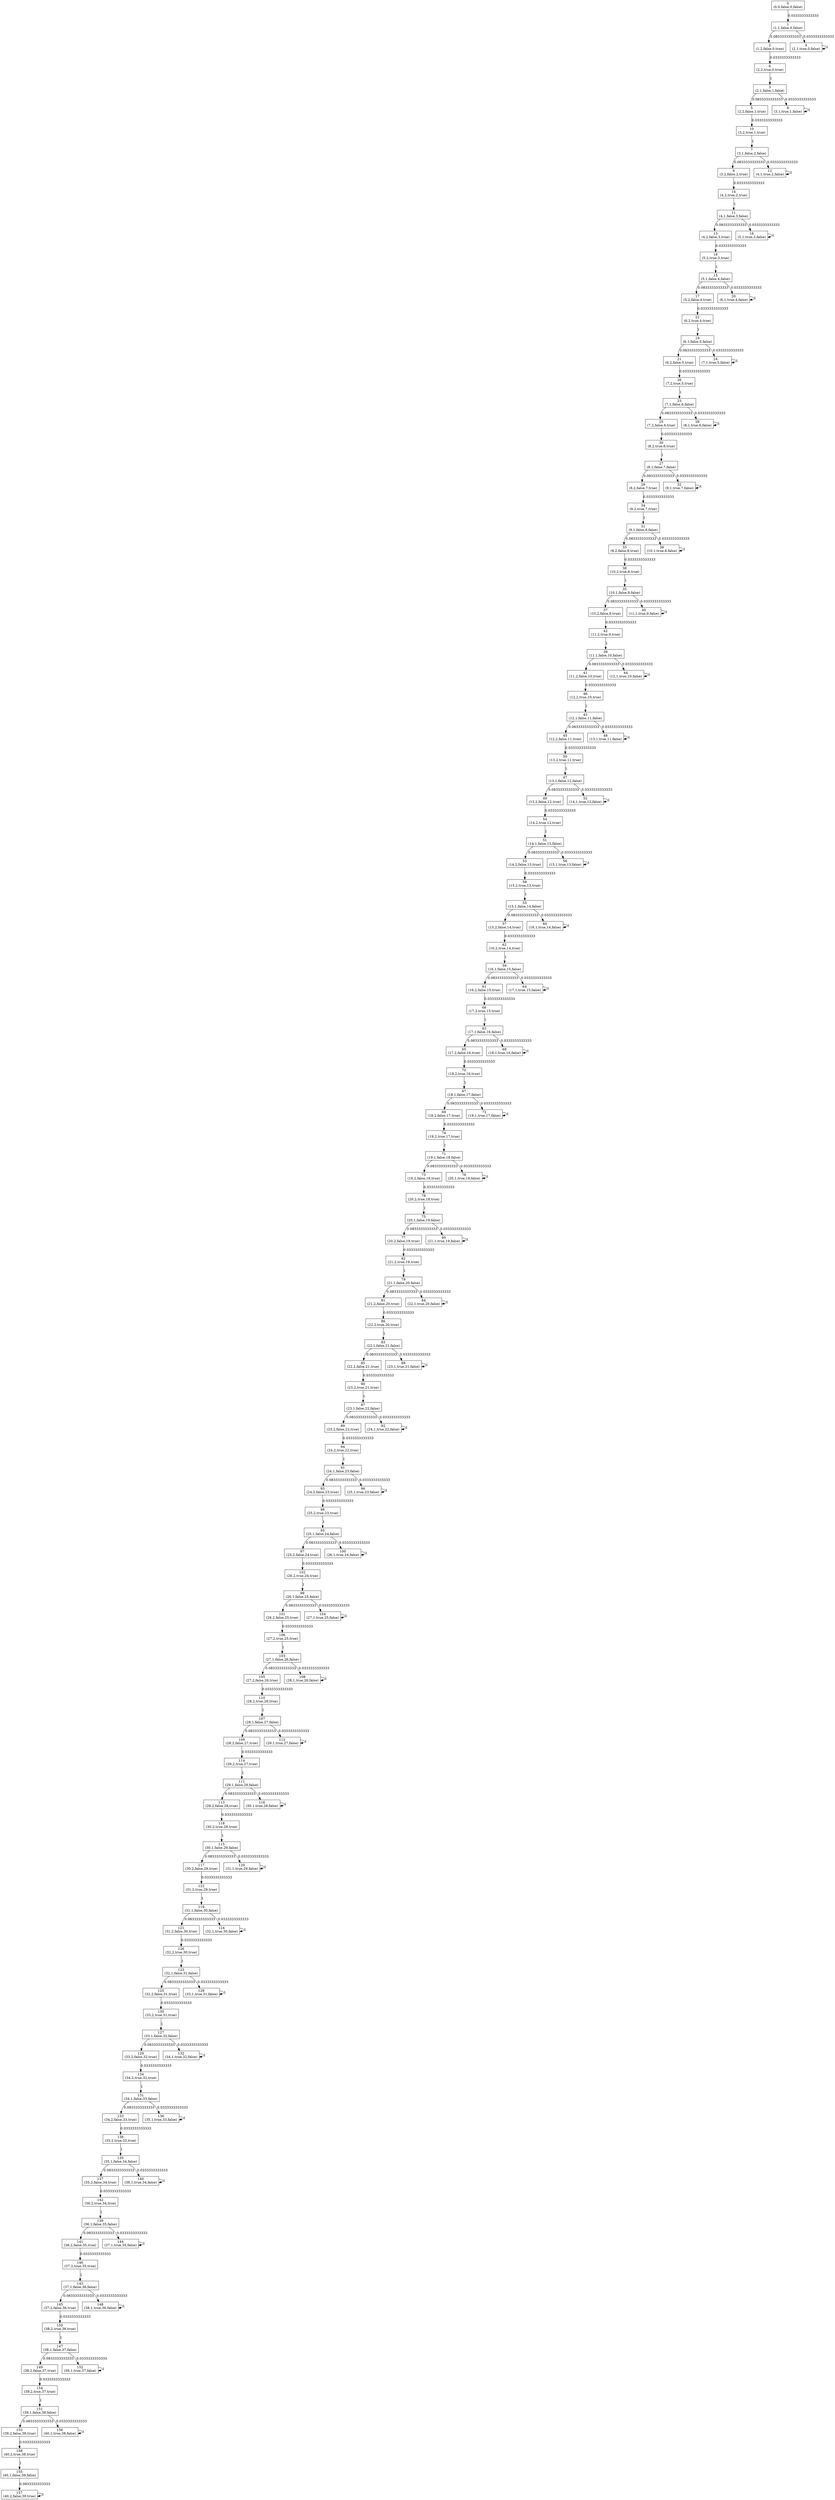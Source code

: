 digraph R {
node [shape=box];
0 -> 1 [ label="0.0333333333333" ];
1 -> 2 [ label="0.0833333333333" ];
1 -> 4 [ label="0.0333333333333" ];
2 -> 6 [ label="0.0333333333333" ];
3 -> 5 [ label="0.0833333333333" ];
3 -> 8 [ label="0.0333333333333" ];
4 -> 4 [ label="1" ];
5 -> 10 [ label="0.0333333333333" ];
6 -> 3 [ label="1" ];
7 -> 9 [ label="0.0833333333333" ];
7 -> 12 [ label="0.0333333333333" ];
8 -> 8 [ label="1" ];
9 -> 14 [ label="0.0333333333333" ];
10 -> 7 [ label="1" ];
11 -> 13 [ label="0.0833333333333" ];
11 -> 16 [ label="0.0333333333333" ];
12 -> 12 [ label="1" ];
13 -> 18 [ label="0.0333333333333" ];
14 -> 11 [ label="1" ];
15 -> 17 [ label="0.0833333333333" ];
15 -> 20 [ label="0.0333333333333" ];
16 -> 16 [ label="1" ];
17 -> 22 [ label="0.0333333333333" ];
18 -> 15 [ label="1" ];
19 -> 21 [ label="0.0833333333333" ];
19 -> 24 [ label="0.0333333333333" ];
20 -> 20 [ label="1" ];
21 -> 26 [ label="0.0333333333333" ];
22 -> 19 [ label="1" ];
23 -> 25 [ label="0.0833333333333" ];
23 -> 28 [ label="0.0333333333333" ];
24 -> 24 [ label="1" ];
25 -> 30 [ label="0.0333333333333" ];
26 -> 23 [ label="1" ];
27 -> 29 [ label="0.0833333333333" ];
27 -> 32 [ label="0.0333333333333" ];
28 -> 28 [ label="1" ];
29 -> 34 [ label="0.0333333333333" ];
30 -> 27 [ label="1" ];
31 -> 33 [ label="0.0833333333333" ];
31 -> 36 [ label="0.0333333333333" ];
32 -> 32 [ label="1" ];
33 -> 38 [ label="0.0333333333333" ];
34 -> 31 [ label="1" ];
35 -> 37 [ label="0.0833333333333" ];
35 -> 40 [ label="0.0333333333333" ];
36 -> 36 [ label="1" ];
37 -> 42 [ label="0.0333333333333" ];
38 -> 35 [ label="1" ];
39 -> 41 [ label="0.0833333333333" ];
39 -> 44 [ label="0.0333333333333" ];
40 -> 40 [ label="1" ];
41 -> 46 [ label="0.0333333333333" ];
42 -> 39 [ label="1" ];
43 -> 45 [ label="0.0833333333333" ];
43 -> 48 [ label="0.0333333333333" ];
44 -> 44 [ label="1" ];
45 -> 50 [ label="0.0333333333333" ];
46 -> 43 [ label="1" ];
47 -> 49 [ label="0.0833333333333" ];
47 -> 52 [ label="0.0333333333333" ];
48 -> 48 [ label="1" ];
49 -> 54 [ label="0.0333333333333" ];
50 -> 47 [ label="1" ];
51 -> 53 [ label="0.0833333333333" ];
51 -> 56 [ label="0.0333333333333" ];
52 -> 52 [ label="1" ];
53 -> 58 [ label="0.0333333333333" ];
54 -> 51 [ label="1" ];
55 -> 57 [ label="0.0833333333333" ];
55 -> 60 [ label="0.0333333333333" ];
56 -> 56 [ label="1" ];
57 -> 62 [ label="0.0333333333333" ];
58 -> 55 [ label="1" ];
59 -> 61 [ label="0.0833333333333" ];
59 -> 64 [ label="0.0333333333333" ];
60 -> 60 [ label="1" ];
61 -> 66 [ label="0.0333333333333" ];
62 -> 59 [ label="1" ];
63 -> 65 [ label="0.0833333333333" ];
63 -> 68 [ label="0.0333333333333" ];
64 -> 64 [ label="1" ];
65 -> 70 [ label="0.0333333333333" ];
66 -> 63 [ label="1" ];
67 -> 69 [ label="0.0833333333333" ];
67 -> 72 [ label="0.0333333333333" ];
68 -> 68 [ label="1" ];
69 -> 74 [ label="0.0333333333333" ];
70 -> 67 [ label="1" ];
71 -> 73 [ label="0.0833333333333" ];
71 -> 76 [ label="0.0333333333333" ];
72 -> 72 [ label="1" ];
73 -> 78 [ label="0.0333333333333" ];
74 -> 71 [ label="1" ];
75 -> 77 [ label="0.0833333333333" ];
75 -> 80 [ label="0.0333333333333" ];
76 -> 76 [ label="1" ];
77 -> 82 [ label="0.0333333333333" ];
78 -> 75 [ label="1" ];
79 -> 81 [ label="0.0833333333333" ];
79 -> 84 [ label="0.0333333333333" ];
80 -> 80 [ label="1" ];
81 -> 86 [ label="0.0333333333333" ];
82 -> 79 [ label="1" ];
83 -> 85 [ label="0.0833333333333" ];
83 -> 88 [ label="0.0333333333333" ];
84 -> 84 [ label="1" ];
85 -> 90 [ label="0.0333333333333" ];
86 -> 83 [ label="1" ];
87 -> 89 [ label="0.0833333333333" ];
87 -> 92 [ label="0.0333333333333" ];
88 -> 88 [ label="1" ];
89 -> 94 [ label="0.0333333333333" ];
90 -> 87 [ label="1" ];
91 -> 93 [ label="0.0833333333333" ];
91 -> 96 [ label="0.0333333333333" ];
92 -> 92 [ label="1" ];
93 -> 98 [ label="0.0333333333333" ];
94 -> 91 [ label="1" ];
95 -> 97 [ label="0.0833333333333" ];
95 -> 100 [ label="0.0333333333333" ];
96 -> 96 [ label="1" ];
97 -> 102 [ label="0.0333333333333" ];
98 -> 95 [ label="1" ];
99 -> 101 [ label="0.0833333333333" ];
99 -> 104 [ label="0.0333333333333" ];
100 -> 100 [ label="1" ];
101 -> 106 [ label="0.0333333333333" ];
102 -> 99 [ label="1" ];
103 -> 105 [ label="0.0833333333333" ];
103 -> 108 [ label="0.0333333333333" ];
104 -> 104 [ label="1" ];
105 -> 110 [ label="0.0333333333333" ];
106 -> 103 [ label="1" ];
107 -> 109 [ label="0.0833333333333" ];
107 -> 112 [ label="0.0333333333333" ];
108 -> 108 [ label="1" ];
109 -> 114 [ label="0.0333333333333" ];
110 -> 107 [ label="1" ];
111 -> 113 [ label="0.0833333333333" ];
111 -> 116 [ label="0.0333333333333" ];
112 -> 112 [ label="1" ];
113 -> 118 [ label="0.0333333333333" ];
114 -> 111 [ label="1" ];
115 -> 117 [ label="0.0833333333333" ];
115 -> 120 [ label="0.0333333333333" ];
116 -> 116 [ label="1" ];
117 -> 122 [ label="0.0333333333333" ];
118 -> 115 [ label="1" ];
119 -> 121 [ label="0.0833333333333" ];
119 -> 124 [ label="0.0333333333333" ];
120 -> 120 [ label="1" ];
121 -> 126 [ label="0.0333333333333" ];
122 -> 119 [ label="1" ];
123 -> 125 [ label="0.0833333333333" ];
123 -> 128 [ label="0.0333333333333" ];
124 -> 124 [ label="1" ];
125 -> 130 [ label="0.0333333333333" ];
126 -> 123 [ label="1" ];
127 -> 129 [ label="0.0833333333333" ];
127 -> 132 [ label="0.0333333333333" ];
128 -> 128 [ label="1" ];
129 -> 134 [ label="0.0333333333333" ];
130 -> 127 [ label="1" ];
131 -> 133 [ label="0.0833333333333" ];
131 -> 136 [ label="0.0333333333333" ];
132 -> 132 [ label="1" ];
133 -> 138 [ label="0.0333333333333" ];
134 -> 131 [ label="1" ];
135 -> 137 [ label="0.0833333333333" ];
135 -> 140 [ label="0.0333333333333" ];
136 -> 136 [ label="1" ];
137 -> 142 [ label="0.0333333333333" ];
138 -> 135 [ label="1" ];
139 -> 141 [ label="0.0833333333333" ];
139 -> 144 [ label="0.0333333333333" ];
140 -> 140 [ label="1" ];
141 -> 146 [ label="0.0333333333333" ];
142 -> 139 [ label="1" ];
143 -> 145 [ label="0.0833333333333" ];
143 -> 148 [ label="0.0333333333333" ];
144 -> 144 [ label="1" ];
145 -> 150 [ label="0.0333333333333" ];
146 -> 143 [ label="1" ];
147 -> 149 [ label="0.0833333333333" ];
147 -> 152 [ label="0.0333333333333" ];
148 -> 148 [ label="1" ];
149 -> 154 [ label="0.0333333333333" ];
150 -> 147 [ label="1" ];
151 -> 153 [ label="0.0833333333333" ];
151 -> 156 [ label="0.0333333333333" ];
152 -> 152 [ label="1" ];
153 -> 158 [ label="0.0333333333333" ];
154 -> 151 [ label="1" ];
155 -> 157 [ label="0.0833333333333" ];
156 -> 156 [ label="1" ];
157 -> 157 [ label="1" ];
158 -> 155 [ label="1" ];
0 [label="0\n(0,0,false,0,false)"];
1 [label="1\n(1,1,false,0,false)"];
2 [label="2\n(1,2,false,0,true)"];
3 [label="3\n(2,1,false,1,false)"];
4 [label="4\n(2,1,true,0,false)"];
5 [label="5\n(2,2,false,1,true)"];
6 [label="6\n(2,2,true,0,true)"];
7 [label="7\n(3,1,false,2,false)"];
8 [label="8\n(3,1,true,1,false)"];
9 [label="9\n(3,2,false,2,true)"];
10 [label="10\n(3,2,true,1,true)"];
11 [label="11\n(4,1,false,3,false)"];
12 [label="12\n(4,1,true,2,false)"];
13 [label="13\n(4,2,false,3,true)"];
14 [label="14\n(4,2,true,2,true)"];
15 [label="15\n(5,1,false,4,false)"];
16 [label="16\n(5,1,true,3,false)"];
17 [label="17\n(5,2,false,4,true)"];
18 [label="18\n(5,2,true,3,true)"];
19 [label="19\n(6,1,false,5,false)"];
20 [label="20\n(6,1,true,4,false)"];
21 [label="21\n(6,2,false,5,true)"];
22 [label="22\n(6,2,true,4,true)"];
23 [label="23\n(7,1,false,6,false)"];
24 [label="24\n(7,1,true,5,false)"];
25 [label="25\n(7,2,false,6,true)"];
26 [label="26\n(7,2,true,5,true)"];
27 [label="27\n(8,1,false,7,false)"];
28 [label="28\n(8,1,true,6,false)"];
29 [label="29\n(8,2,false,7,true)"];
30 [label="30\n(8,2,true,6,true)"];
31 [label="31\n(9,1,false,8,false)"];
32 [label="32\n(9,1,true,7,false)"];
33 [label="33\n(9,2,false,8,true)"];
34 [label="34\n(9,2,true,7,true)"];
35 [label="35\n(10,1,false,9,false)"];
36 [label="36\n(10,1,true,8,false)"];
37 [label="37\n(10,2,false,9,true)"];
38 [label="38\n(10,2,true,8,true)"];
39 [label="39\n(11,1,false,10,false)"];
40 [label="40\n(11,1,true,9,false)"];
41 [label="41\n(11,2,false,10,true)"];
42 [label="42\n(11,2,true,9,true)"];
43 [label="43\n(12,1,false,11,false)"];
44 [label="44\n(12,1,true,10,false)"];
45 [label="45\n(12,2,false,11,true)"];
46 [label="46\n(12,2,true,10,true)"];
47 [label="47\n(13,1,false,12,false)"];
48 [label="48\n(13,1,true,11,false)"];
49 [label="49\n(13,2,false,12,true)"];
50 [label="50\n(13,2,true,11,true)"];
51 [label="51\n(14,1,false,13,false)"];
52 [label="52\n(14,1,true,12,false)"];
53 [label="53\n(14,2,false,13,true)"];
54 [label="54\n(14,2,true,12,true)"];
55 [label="55\n(15,1,false,14,false)"];
56 [label="56\n(15,1,true,13,false)"];
57 [label="57\n(15,2,false,14,true)"];
58 [label="58\n(15,2,true,13,true)"];
59 [label="59\n(16,1,false,15,false)"];
60 [label="60\n(16,1,true,14,false)"];
61 [label="61\n(16,2,false,15,true)"];
62 [label="62\n(16,2,true,14,true)"];
63 [label="63\n(17,1,false,16,false)"];
64 [label="64\n(17,1,true,15,false)"];
65 [label="65\n(17,2,false,16,true)"];
66 [label="66\n(17,2,true,15,true)"];
67 [label="67\n(18,1,false,17,false)"];
68 [label="68\n(18,1,true,16,false)"];
69 [label="69\n(18,2,false,17,true)"];
70 [label="70\n(18,2,true,16,true)"];
71 [label="71\n(19,1,false,18,false)"];
72 [label="72\n(19,1,true,17,false)"];
73 [label="73\n(19,2,false,18,true)"];
74 [label="74\n(19,2,true,17,true)"];
75 [label="75\n(20,1,false,19,false)"];
76 [label="76\n(20,1,true,18,false)"];
77 [label="77\n(20,2,false,19,true)"];
78 [label="78\n(20,2,true,18,true)"];
79 [label="79\n(21,1,false,20,false)"];
80 [label="80\n(21,1,true,19,false)"];
81 [label="81\n(21,2,false,20,true)"];
82 [label="82\n(21,2,true,19,true)"];
83 [label="83\n(22,1,false,21,false)"];
84 [label="84\n(22,1,true,20,false)"];
85 [label="85\n(22,2,false,21,true)"];
86 [label="86\n(22,2,true,20,true)"];
87 [label="87\n(23,1,false,22,false)"];
88 [label="88\n(23,1,true,21,false)"];
89 [label="89\n(23,2,false,22,true)"];
90 [label="90\n(23,2,true,21,true)"];
91 [label="91\n(24,1,false,23,false)"];
92 [label="92\n(24,1,true,22,false)"];
93 [label="93\n(24,2,false,23,true)"];
94 [label="94\n(24,2,true,22,true)"];
95 [label="95\n(25,1,false,24,false)"];
96 [label="96\n(25,1,true,23,false)"];
97 [label="97\n(25,2,false,24,true)"];
98 [label="98\n(25,2,true,23,true)"];
99 [label="99\n(26,1,false,25,false)"];
100 [label="100\n(26,1,true,24,false)"];
101 [label="101\n(26,2,false,25,true)"];
102 [label="102\n(26,2,true,24,true)"];
103 [label="103\n(27,1,false,26,false)"];
104 [label="104\n(27,1,true,25,false)"];
105 [label="105\n(27,2,false,26,true)"];
106 [label="106\n(27,2,true,25,true)"];
107 [label="107\n(28,1,false,27,false)"];
108 [label="108\n(28,1,true,26,false)"];
109 [label="109\n(28,2,false,27,true)"];
110 [label="110\n(28,2,true,26,true)"];
111 [label="111\n(29,1,false,28,false)"];
112 [label="112\n(29,1,true,27,false)"];
113 [label="113\n(29,2,false,28,true)"];
114 [label="114\n(29,2,true,27,true)"];
115 [label="115\n(30,1,false,29,false)"];
116 [label="116\n(30,1,true,28,false)"];
117 [label="117\n(30,2,false,29,true)"];
118 [label="118\n(30,2,true,28,true)"];
119 [label="119\n(31,1,false,30,false)"];
120 [label="120\n(31,1,true,29,false)"];
121 [label="121\n(31,2,false,30,true)"];
122 [label="122\n(31,2,true,29,true)"];
123 [label="123\n(32,1,false,31,false)"];
124 [label="124\n(32,1,true,30,false)"];
125 [label="125\n(32,2,false,31,true)"];
126 [label="126\n(32,2,true,30,true)"];
127 [label="127\n(33,1,false,32,false)"];
128 [label="128\n(33,1,true,31,false)"];
129 [label="129\n(33,2,false,32,true)"];
130 [label="130\n(33,2,true,31,true)"];
131 [label="131\n(34,1,false,33,false)"];
132 [label="132\n(34,1,true,32,false)"];
133 [label="133\n(34,2,false,33,true)"];
134 [label="134\n(34,2,true,32,true)"];
135 [label="135\n(35,1,false,34,false)"];
136 [label="136\n(35,1,true,33,false)"];
137 [label="137\n(35,2,false,34,true)"];
138 [label="138\n(35,2,true,33,true)"];
139 [label="139\n(36,1,false,35,false)"];
140 [label="140\n(36,1,true,34,false)"];
141 [label="141\n(36,2,false,35,true)"];
142 [label="142\n(36,2,true,34,true)"];
143 [label="143\n(37,1,false,36,false)"];
144 [label="144\n(37,1,true,35,false)"];
145 [label="145\n(37,2,false,36,true)"];
146 [label="146\n(37,2,true,35,true)"];
147 [label="147\n(38,1,false,37,false)"];
148 [label="148\n(38,1,true,36,false)"];
149 [label="149\n(38,2,false,37,true)"];
150 [label="150\n(38,2,true,36,true)"];
151 [label="151\n(39,1,false,38,false)"];
152 [label="152\n(39,1,true,37,false)"];
153 [label="153\n(39,2,false,38,true)"];
154 [label="154\n(39,2,true,37,true)"];
155 [label="155\n(40,1,false,39,false)"];
156 [label="156\n(40,1,true,38,false)"];
157 [label="157\n(40,2,false,39,true)"];
158 [label="158\n(40,2,true,38,true)"];
}
